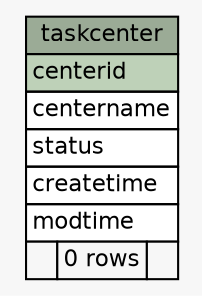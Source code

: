 // dot 2.26.0 on Linux 2.6.32-504.8.1.el6.x86_64
// SchemaSpy rev 590
digraph "taskcenter" {
  graph [
    rankdir="RL"
    bgcolor="#f7f7f7"
    nodesep="0.18"
    ranksep="0.46"
    fontname="Helvetica"
    fontsize="11"
  ];
  node [
    fontname="Helvetica"
    fontsize="11"
    shape="plaintext"
  ];
  edge [
    arrowsize="0.8"
  ];
  "taskcenter" [
    label=<
    <TABLE BORDER="0" CELLBORDER="1" CELLSPACING="0" BGCOLOR="#ffffff">
      <TR><TD COLSPAN="3" BGCOLOR="#9bab96" ALIGN="CENTER">taskcenter</TD></TR>
      <TR><TD PORT="centerid" COLSPAN="3" BGCOLOR="#bed1b8" ALIGN="LEFT">centerid</TD></TR>
      <TR><TD PORT="centername" COLSPAN="3" ALIGN="LEFT">centername</TD></TR>
      <TR><TD PORT="status" COLSPAN="3" ALIGN="LEFT">status</TD></TR>
      <TR><TD PORT="createtime" COLSPAN="3" ALIGN="LEFT">createtime</TD></TR>
      <TR><TD PORT="modtime" COLSPAN="3" ALIGN="LEFT">modtime</TD></TR>
      <TR><TD ALIGN="LEFT" BGCOLOR="#f7f7f7">  </TD><TD ALIGN="RIGHT" BGCOLOR="#f7f7f7">0 rows</TD><TD ALIGN="RIGHT" BGCOLOR="#f7f7f7">  </TD></TR>
    </TABLE>>
    URL="tables/taskcenter.html"
    tooltip="taskcenter"
  ];
}
